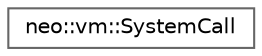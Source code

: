 digraph "Graphical Class Hierarchy"
{
 // LATEX_PDF_SIZE
  bgcolor="transparent";
  edge [fontname=Helvetica,fontsize=10,labelfontname=Helvetica,labelfontsize=10];
  node [fontname=Helvetica,fontsize=10,shape=box,height=0.2,width=0.4];
  rankdir="LR";
  Node0 [id="Node000000",label="neo::vm::SystemCall",height=0.2,width=0.4,color="grey40", fillcolor="white", style="filled",URL="$classneo_1_1vm_1_1_system_call.html",tooltip="Represents a system call."];
}
